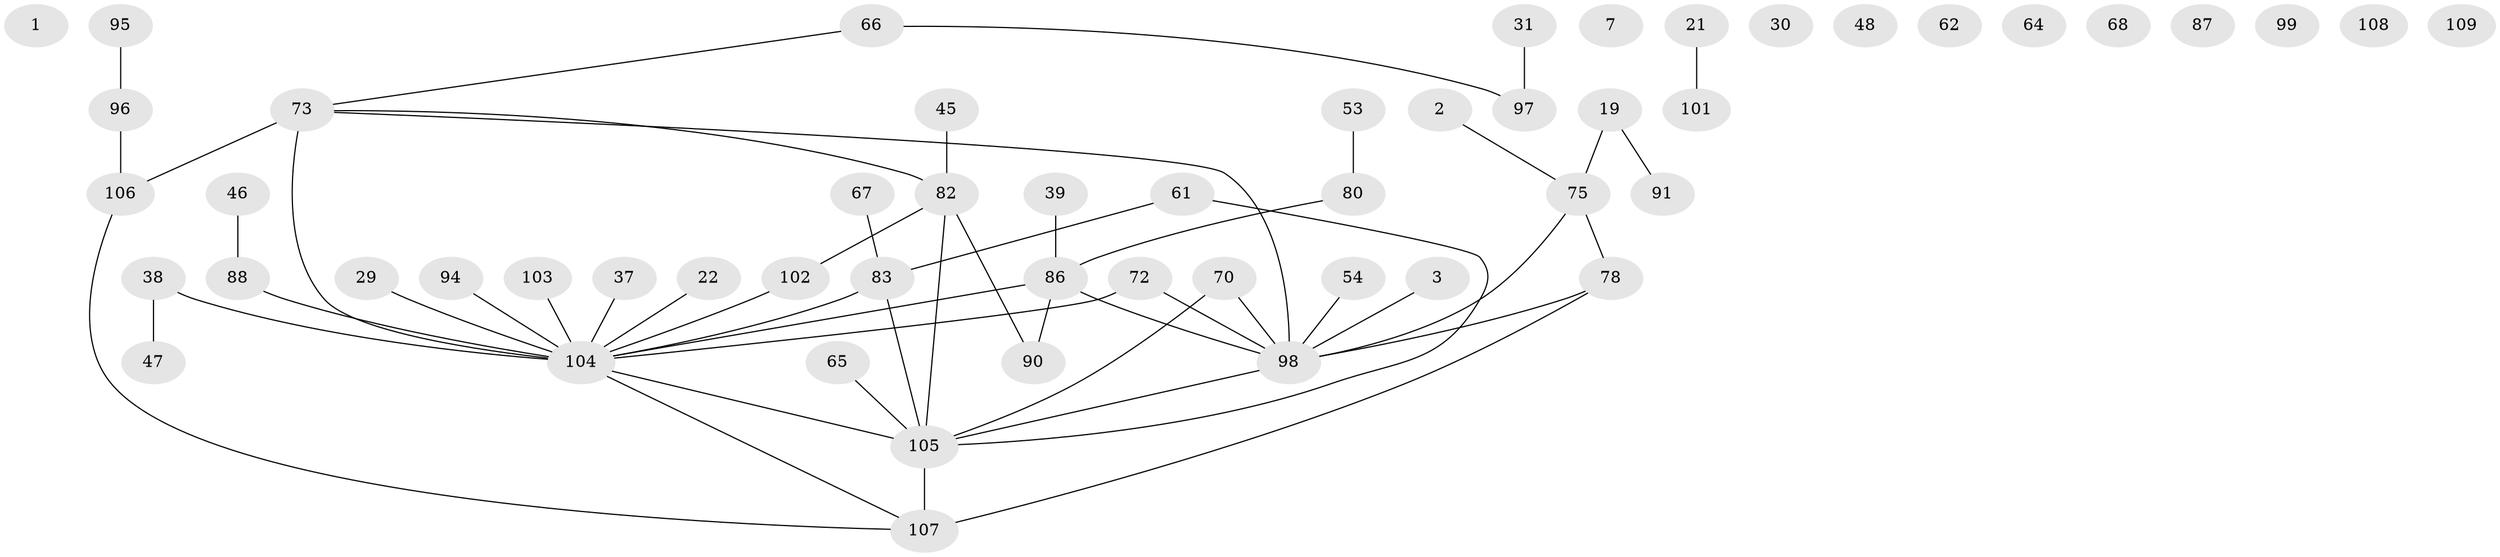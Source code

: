 // original degree distribution, {0: 0.10091743119266056, 1: 0.25688073394495414, 3: 0.21100917431192662, 2: 0.23853211009174313, 4: 0.14678899082568808, 6: 0.01834862385321101, 5: 0.027522935779816515}
// Generated by graph-tools (version 1.1) at 2025/38/03/09/25 04:38:51]
// undirected, 54 vertices, 54 edges
graph export_dot {
graph [start="1"]
  node [color=gray90,style=filled];
  1;
  2;
  3;
  7;
  19 [super="+10"];
  21;
  22;
  29;
  30;
  31;
  37;
  38;
  39;
  45;
  46;
  47;
  48;
  53;
  54;
  61;
  62;
  64;
  65;
  66;
  67;
  68;
  70;
  72;
  73 [super="+8+16+28"];
  75 [super="+4"];
  78 [super="+13"];
  80;
  82 [super="+23+76"];
  83 [super="+18"];
  86;
  87;
  88;
  90 [super="+12"];
  91;
  94;
  95;
  96 [super="+69"];
  97;
  98 [super="+26+35+56+55"];
  99;
  101;
  102 [super="+77"];
  103;
  104 [super="+93+92+84+24+85+100"];
  105 [super="+32+42+43+9+41+51+81"];
  106 [super="+44"];
  107 [super="+59"];
  108;
  109;
  2 -- 75;
  3 -- 98;
  19 -- 91;
  19 -- 75;
  21 -- 101;
  22 -- 104;
  29 -- 104;
  31 -- 97;
  37 -- 104;
  38 -- 47;
  38 -- 104;
  39 -- 86;
  45 -- 82;
  46 -- 88;
  53 -- 80;
  54 -- 98;
  61 -- 83;
  61 -- 105;
  65 -- 105;
  66 -- 73;
  66 -- 97;
  67 -- 83;
  70 -- 98;
  70 -- 105;
  72 -- 98;
  72 -- 104;
  73 -- 82 [weight=2];
  73 -- 106;
  73 -- 98;
  73 -- 104 [weight=4];
  75 -- 78 [weight=2];
  75 -- 98;
  78 -- 107 [weight=2];
  78 -- 98;
  80 -- 86;
  82 -- 102;
  82 -- 90;
  82 -- 105 [weight=2];
  83 -- 105 [weight=2];
  83 -- 104;
  86 -- 90;
  86 -- 98;
  86 -- 104;
  88 -- 104;
  94 -- 104;
  95 -- 96;
  96 -- 106;
  98 -- 105;
  102 -- 104;
  103 -- 104;
  104 -- 105 [weight=2];
  104 -- 107;
  105 -- 107 [weight=2];
  106 -- 107;
}
